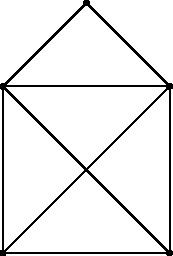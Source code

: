 /******************************************************************************
 *                                 LICENSE                                    *
 ******************************************************************************
 *  This file is part of Mathematics-and-Physics.                             *
 *                                                                            *
 *  Mathematics-and-Physics is free software: you can redistribute it and/or  *
 *  modify it under the terms of the GNU General Public License as published  *
 *  by the Free Software Foundation, either version 3 of the License, or      *
 *  (at your option) any later version.                                       *
 *                                                                            *
 *  Mathematics-and-Physics is distributed in the hope that it will be useful *
 *  but WITHOUT ANY WARRANTY; without even the implied warranty of            *
 *  MERCHANTABILITY or FITNESS FOR A PARTICULAR PURPOSE.  See the             *
 *  GNU General Public License for more details.                              *
 *                                                                            *
 *  You should have received a copy of the GNU General Public License         *
 *  along with Mathematics-and-Physics.  If not, see                          *
 *  <https://www.gnu.org/licenses/>.                                          *
 ******************************************************************************/

/*  Size of the figure.                                                       */
size(128);

/*  Coordinates for the vertices of the graph.                                */
pair V0 = (0.0, 0.0);
pair V1 = (1.0, 0.0);
pair V2 = (0.0, 1.0);
pair V3 = (1.0, 1.0);
pair V4 = (0.5, 1.5);

/*  Dots for the vertices of the graph.                                       */
dot(V0);
dot(V1);
dot(V2);
dot(V3);
dot(V4);

/*  And draw the edges.                                                       */
draw(V0 -- V1);
draw(V0 -- V2);
draw(V0 -- V3);
draw(V1 -- V2);
draw(V1 -- V3);
draw(V2 -- V3);
draw(V2 -- V4);
draw(V3 -- V4);
